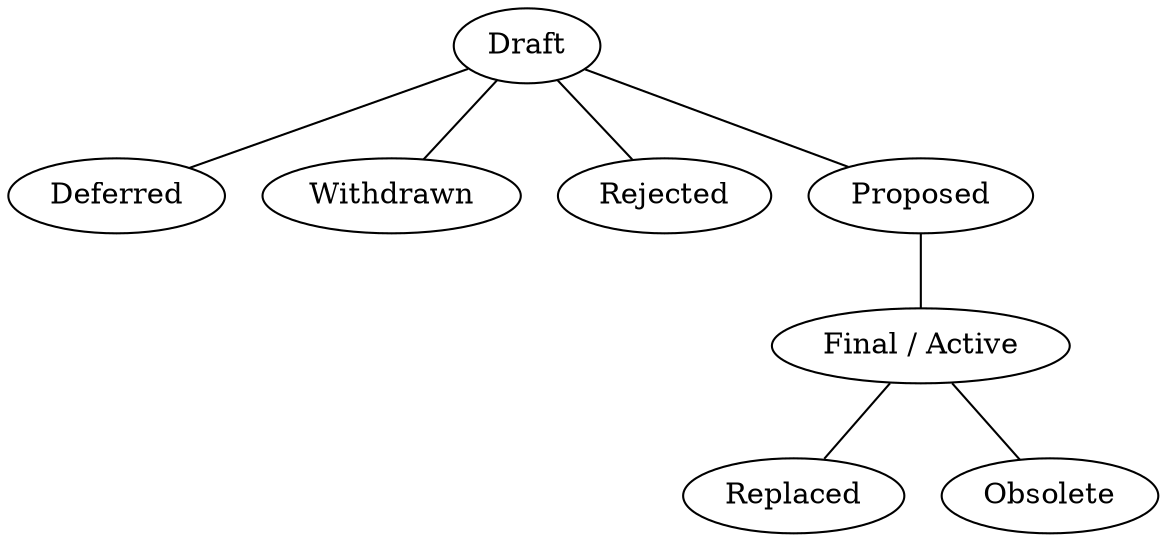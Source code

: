 graph {
  bgcolor = transparent;

  Draft        [style = filled, fillcolor = white];
  Deferred     [style = filled, fillcolor = white];
  Withdrawn    [style = filled, fillcolor = white];
  Rejected     [style = filled, fillcolor = white];
  Proposed     [style = filled, fillcolor = white];
  Final_Active [style = filled, fillcolor = white, label = "Final / Active"];
  Replaced     [style = filled, fillcolor = white];
  Obsolete     [style = filled, fillcolor = white];

  Draft -- Deferred;
  Draft -- Withdrawn;
  Draft -- Rejected;
  Draft -- Proposed;
  Proposed -- Final_Active;
  Final_Active -- Replaced;
  Final_Active -- Obsolete;
}
